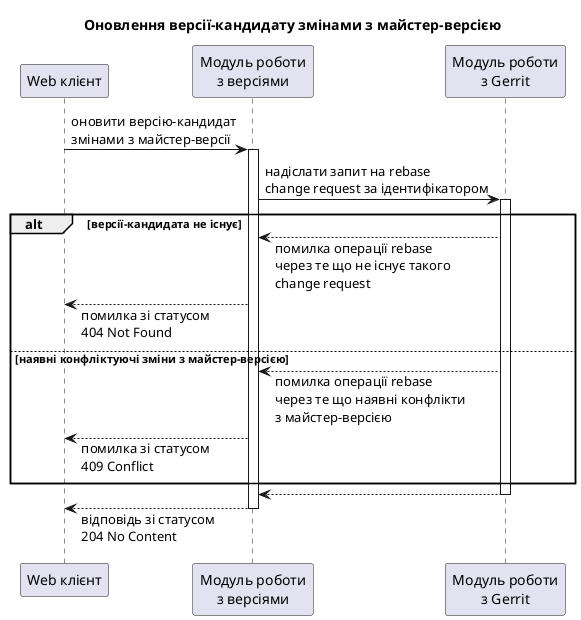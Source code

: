 @startuml
skinparam responseMessageBelowArrow true

participant "Web клієнт" as client order 1
participant "Модуль роботи\nз версіями" as versionModule order 2
participant "Модуль роботи\nз Gerrit" as gerritModule order 3

title Оновлення версії-кандидату змінами з майстер-версією

client-> versionModule: оновити версію-кандидат\nзмінами з майстер-версії
activate versionModule
  versionModule -> gerritModule: надіслати запит на rebase\nchange request за ідентифікатором
  activate gerritModule
    alt версії-кандидата не існує
      versionModule <-- gerritModule: помилка операції rebase\nчерез те що не існує такого\nchange request
      client <-- versionModule: помилка зі статусом\n404 Not Found
    else наявні конфліктуючі зміни з майстер-версією
      versionModule <-- gerritModule: помилка операції rebase\nчерез те що наявні конфлікти\nз майстер-версією
      client <-- versionModule: помилка зі статусом\n409 Conflict
    end
    versionModule <-- gerritModule
  deactivate gerritModule

  client <-- versionModule: відповідь зі статусом\n204 No Content
deactivate versionModule
@enduml